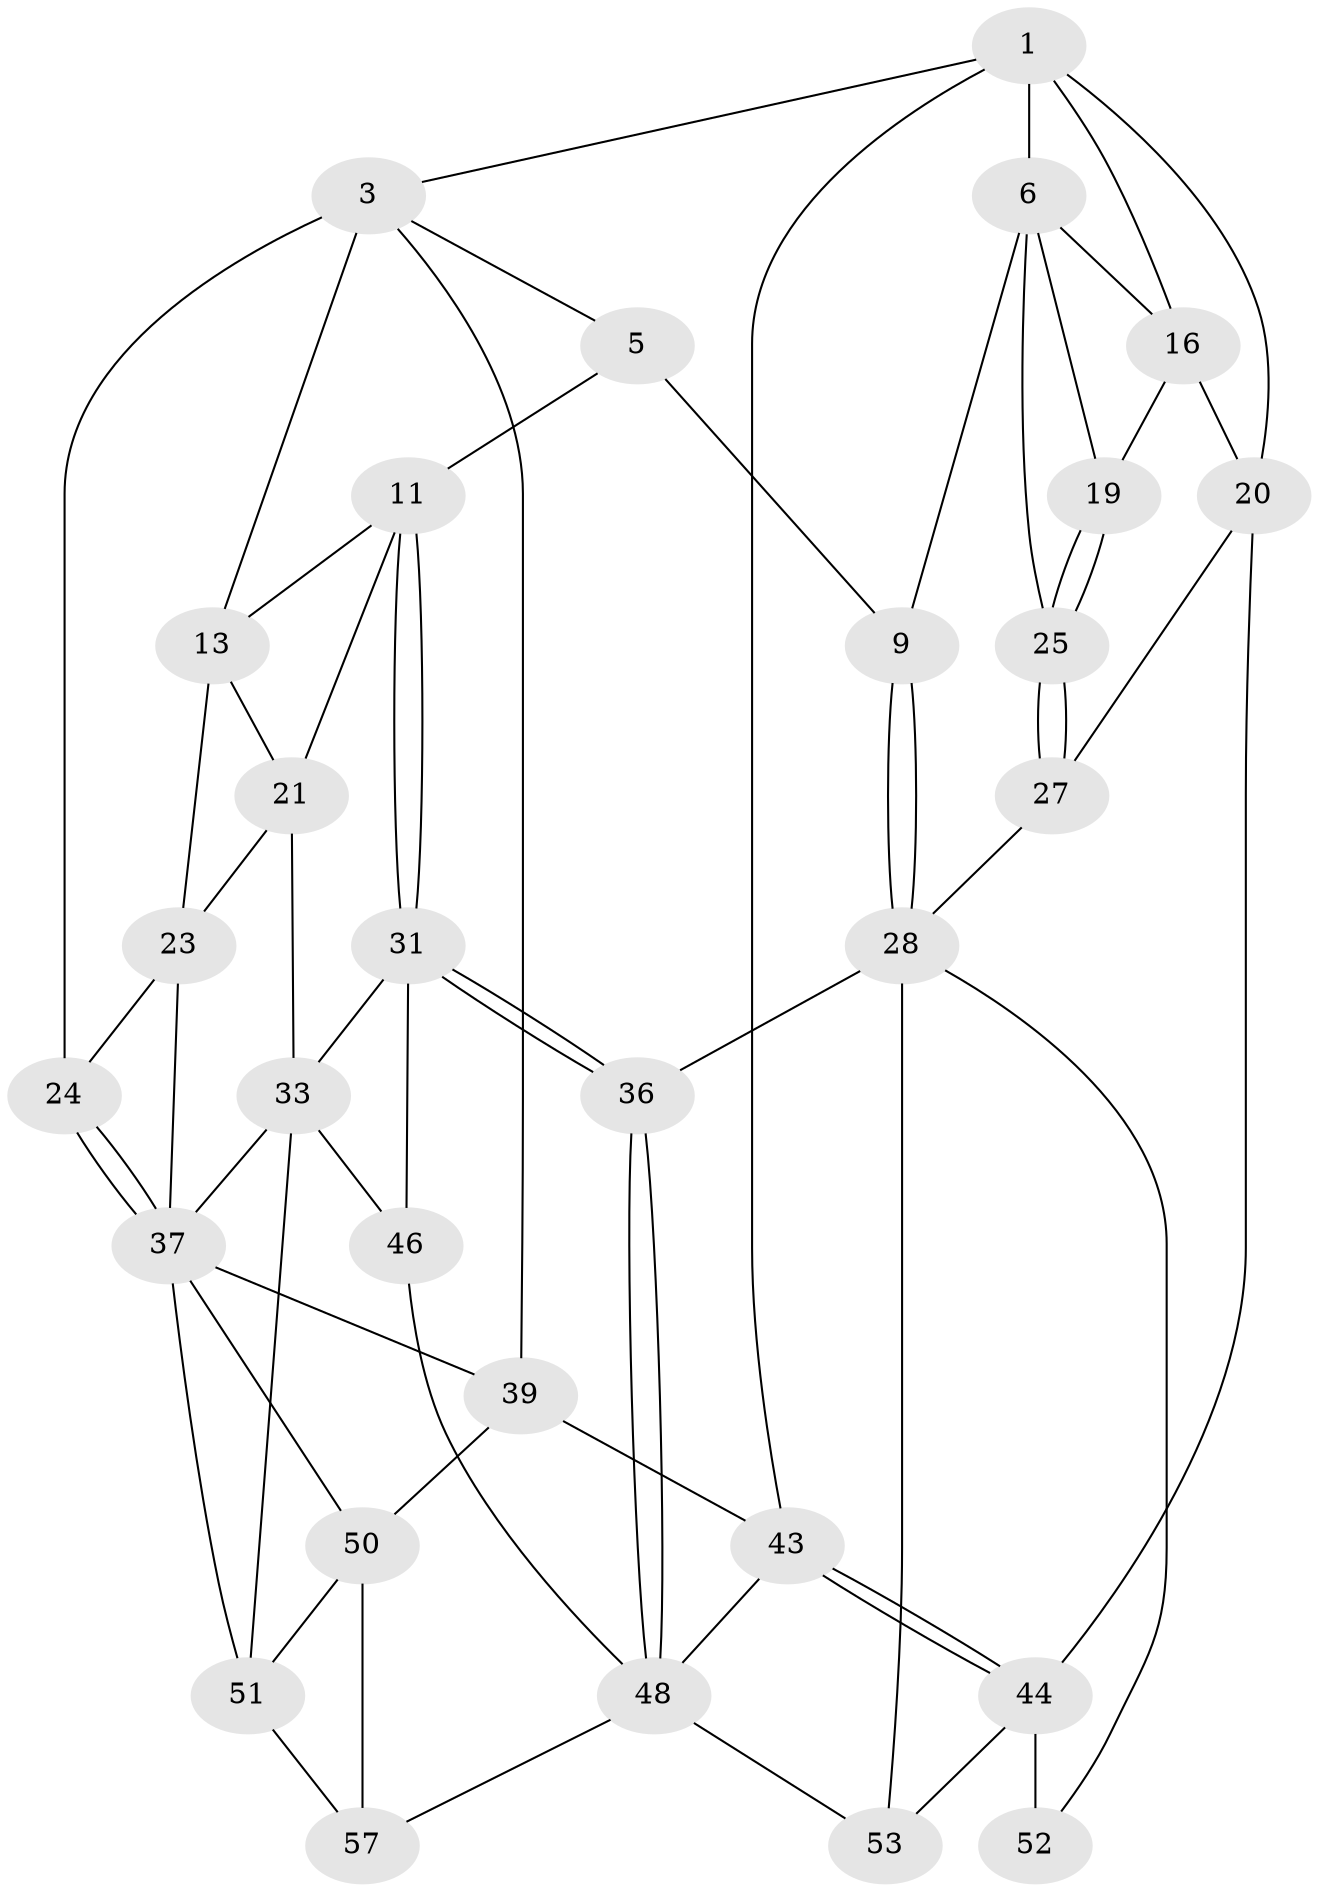 // original degree distribution, {3: 0.03333333333333333, 6: 0.21666666666666667, 4: 0.25, 5: 0.5}
// Generated by graph-tools (version 1.1) at 2025/21/03/04/25 18:21:14]
// undirected, 30 vertices, 66 edges
graph export_dot {
graph [start="1"]
  node [color=gray90,style=filled];
  1 [pos="+0.5588547847227548+0",super="+2"];
  3 [pos="+0+0",super="+14+4"];
  5 [pos="+0.510726875071801+0",super="+10"];
  6 [pos="+0.7538158602222719+0.15955036926479563",super="+7"];
  9 [pos="+0.592961148638793+0.3613106567282562"];
  11 [pos="+0.5200145066384547+0.393075301500599",super="+12"];
  13 [pos="+0.3803108400273343+0.08428107481493131",super="+15"];
  16 [pos="+0.9414264643411953+0.05445561701076983",super="+18"];
  19 [pos="+0.8813150875193081+0.2616994132228748"];
  20 [pos="+1+0.2431880013595421",super="+26"];
  21 [pos="+0.2876520855873199+0.3309173788713911",super="+29"];
  23 [pos="+0.10510301428114756+0.4384594215720939",super="+30"];
  24 [pos="+0+0.23279889649363994"];
  25 [pos="+0.8557940154234063+0.4000127708529158"];
  27 [pos="+0.8692203067075306+0.4842419266095356"];
  28 [pos="+0.8156175482276716+0.5423050862391419",super="+34"];
  31 [pos="+0.516815932231522+0.44017431983250194",super="+32"];
  33 [pos="+0.31987815319862617+0.5558031209177785",super="+41"];
  36 [pos="+0.5928466122588562+0.6121345224498016"];
  37 [pos="+0+0.615130338475041",super="+40+38"];
  39 [pos="+0+1"];
  43 [pos="+1+1"];
  44 [pos="+1+1",super="+45+55"];
  46 [pos="+0.456332598894521+0.7112084298836576"];
  48 [pos="+0.47287907482692615+0.7138547469595995",super="+54"];
  50 [pos="+0+0.806811624331107",super="+59"];
  51 [pos="+0.2636541530165072+0.8081059349294283",super="+58"];
  52 [pos="+0.9080760590478092+0.6984814338278603"];
  53 [pos="+0.6872054784358909+0.8880945315726548"];
  57 [pos="+0.39548271900249243+1"];
  1 -- 6;
  1 -- 16;
  1 -- 3;
  1 -- 20;
  1 -- 43;
  3 -- 39;
  3 -- 24;
  3 -- 5;
  3 -- 13 [weight=2];
  5 -- 9;
  5 -- 11;
  6 -- 16;
  6 -- 9;
  6 -- 19;
  6 -- 25;
  9 -- 28;
  9 -- 28;
  11 -- 31;
  11 -- 31;
  11 -- 13;
  11 -- 21;
  13 -- 21;
  13 -- 23;
  16 -- 19;
  16 -- 20;
  19 -- 25;
  19 -- 25;
  20 -- 27;
  20 -- 44;
  21 -- 33;
  21 -- 23;
  23 -- 24;
  23 -- 37;
  24 -- 37;
  24 -- 37;
  25 -- 27;
  25 -- 27;
  27 -- 28;
  28 -- 53;
  28 -- 52;
  28 -- 36;
  31 -- 36;
  31 -- 36;
  31 -- 33;
  31 -- 46;
  33 -- 51;
  33 -- 37;
  33 -- 46;
  36 -- 48;
  36 -- 48;
  37 -- 50 [weight=2];
  37 -- 51;
  37 -- 39;
  39 -- 43;
  39 -- 50;
  43 -- 44;
  43 -- 44;
  43 -- 48;
  44 -- 52 [weight=2];
  44 -- 53;
  46 -- 48;
  48 -- 57;
  48 -- 53;
  50 -- 57;
  50 -- 51;
  51 -- 57;
}
